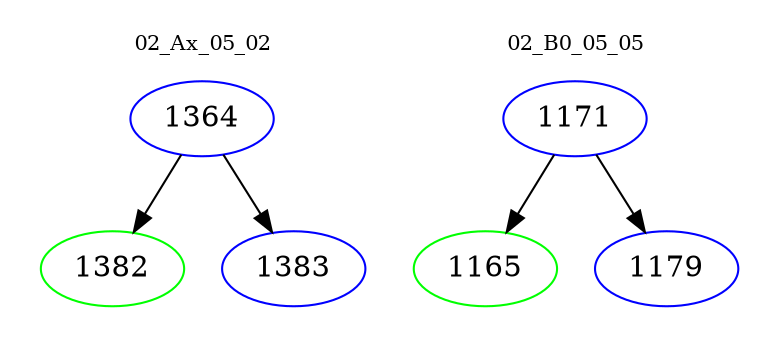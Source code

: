 digraph{
subgraph cluster_0 {
color = white
label = "02_Ax_05_02";
fontsize=10;
T0_1364 [label="1364", color="blue"]
T0_1364 -> T0_1382 [color="black"]
T0_1382 [label="1382", color="green"]
T0_1364 -> T0_1383 [color="black"]
T0_1383 [label="1383", color="blue"]
}
subgraph cluster_1 {
color = white
label = "02_B0_05_05";
fontsize=10;
T1_1171 [label="1171", color="blue"]
T1_1171 -> T1_1165 [color="black"]
T1_1165 [label="1165", color="green"]
T1_1171 -> T1_1179 [color="black"]
T1_1179 [label="1179", color="blue"]
}
}
